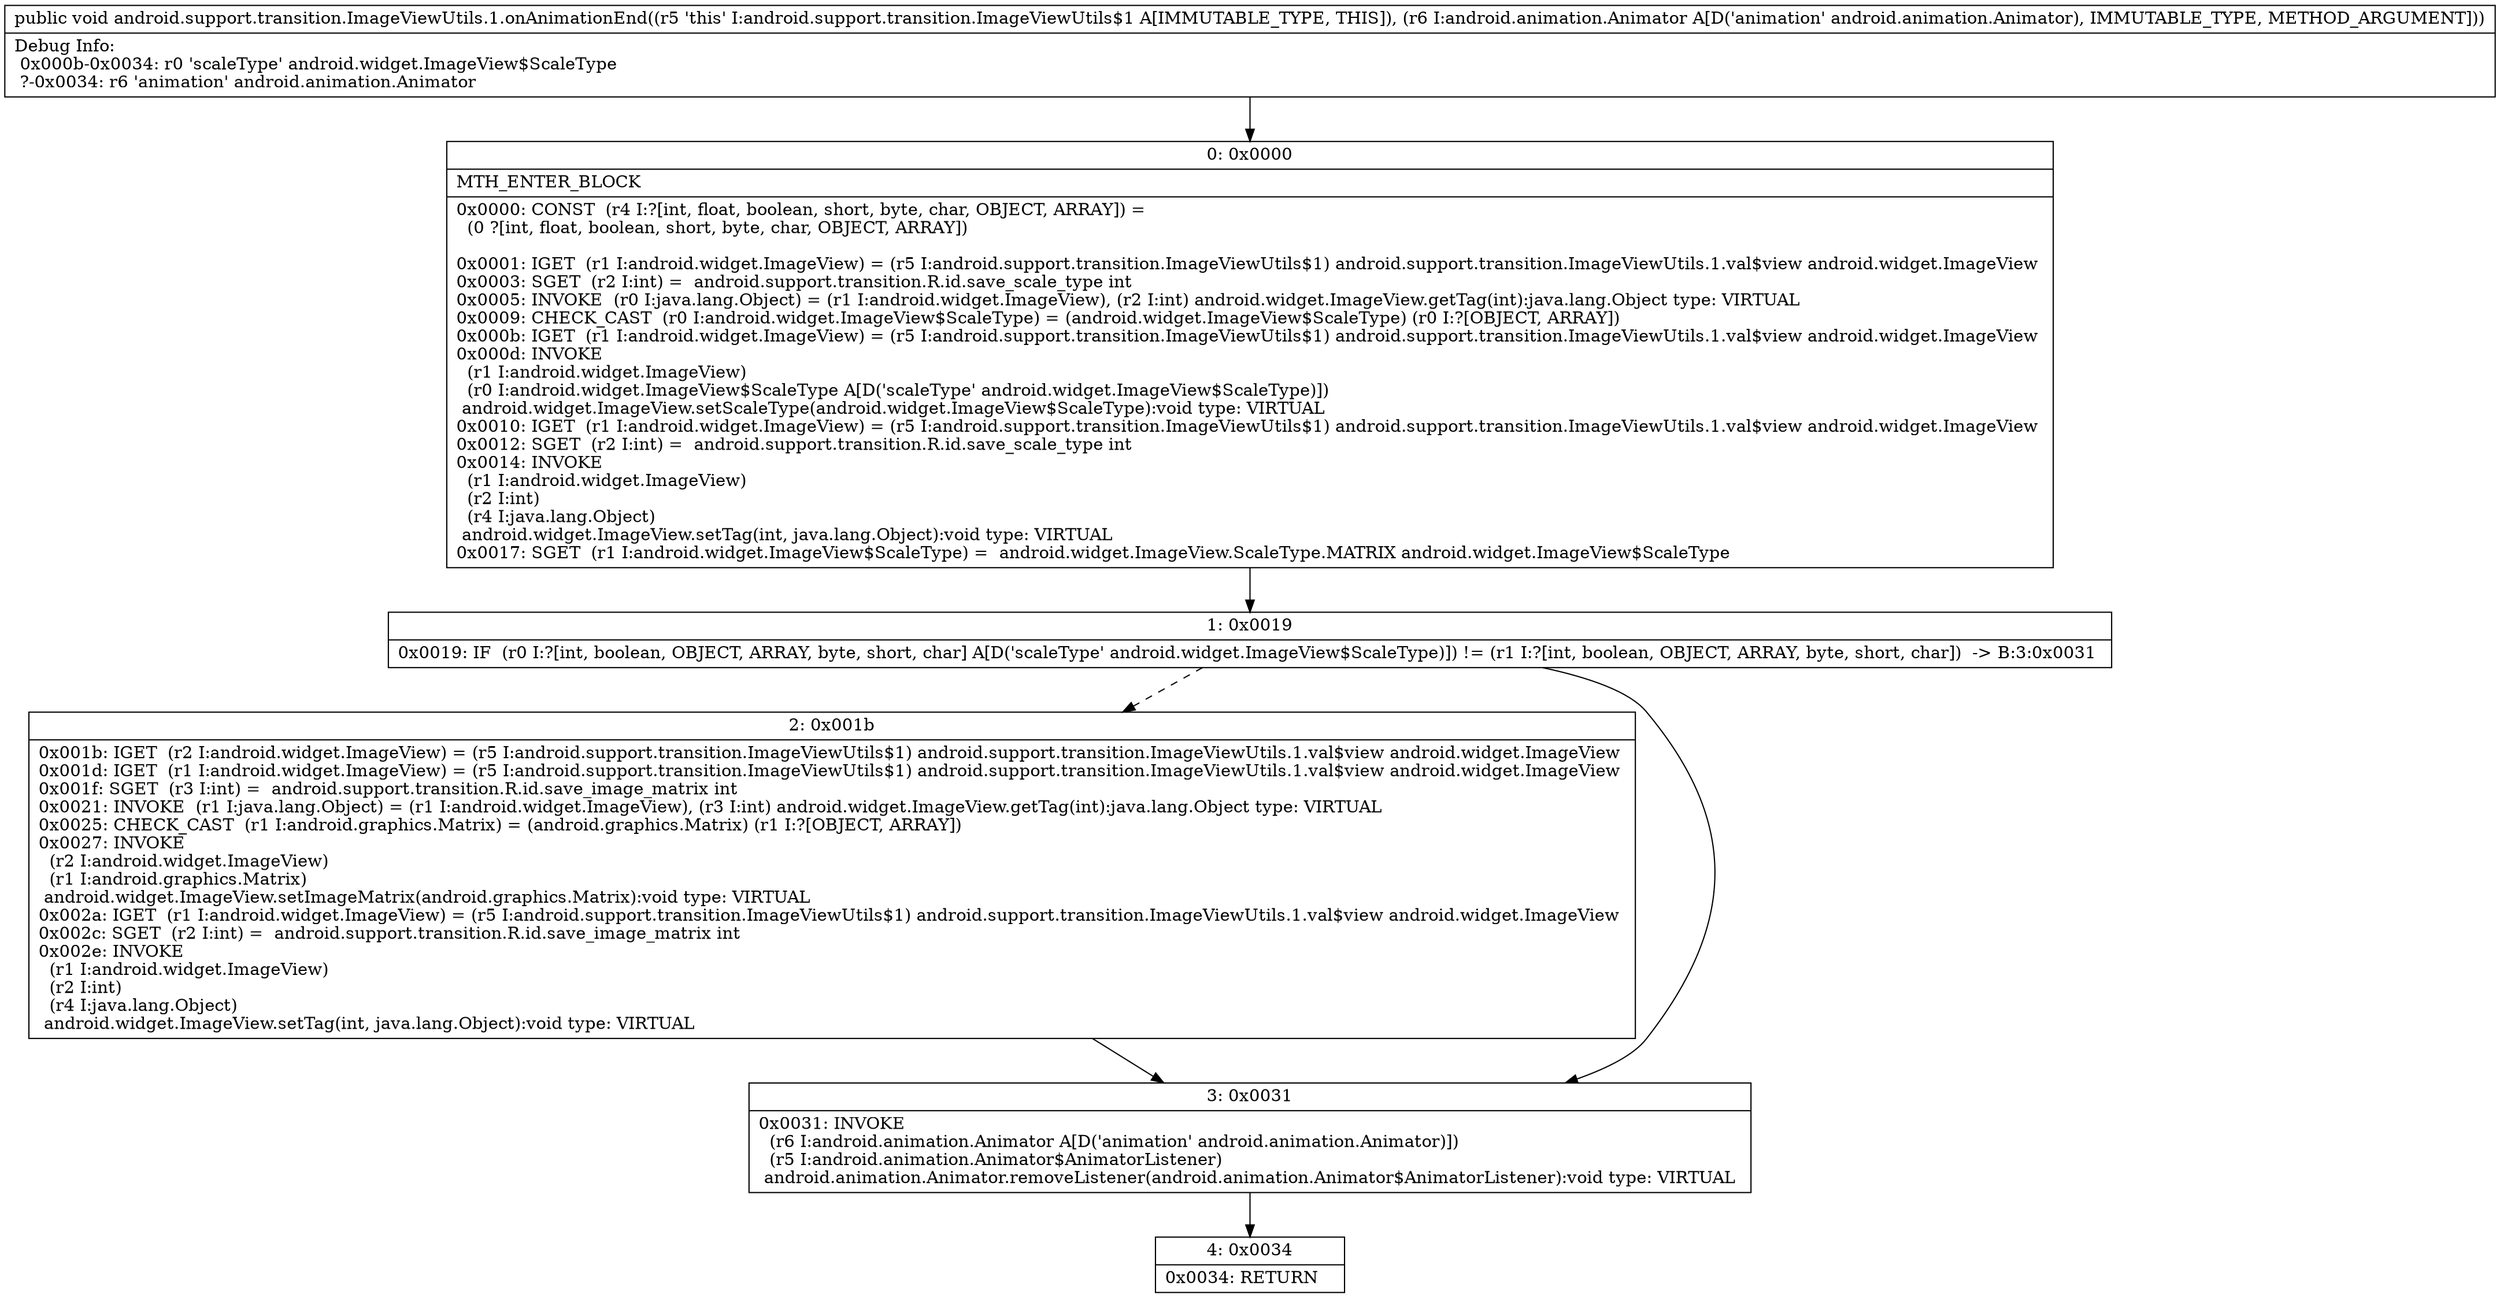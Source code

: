 digraph "CFG forandroid.support.transition.ImageViewUtils.1.onAnimationEnd(Landroid\/animation\/Animator;)V" {
Node_0 [shape=record,label="{0\:\ 0x0000|MTH_ENTER_BLOCK\l|0x0000: CONST  (r4 I:?[int, float, boolean, short, byte, char, OBJECT, ARRAY]) = \l  (0 ?[int, float, boolean, short, byte, char, OBJECT, ARRAY])\l \l0x0001: IGET  (r1 I:android.widget.ImageView) = (r5 I:android.support.transition.ImageViewUtils$1) android.support.transition.ImageViewUtils.1.val$view android.widget.ImageView \l0x0003: SGET  (r2 I:int) =  android.support.transition.R.id.save_scale_type int \l0x0005: INVOKE  (r0 I:java.lang.Object) = (r1 I:android.widget.ImageView), (r2 I:int) android.widget.ImageView.getTag(int):java.lang.Object type: VIRTUAL \l0x0009: CHECK_CAST  (r0 I:android.widget.ImageView$ScaleType) = (android.widget.ImageView$ScaleType) (r0 I:?[OBJECT, ARRAY]) \l0x000b: IGET  (r1 I:android.widget.ImageView) = (r5 I:android.support.transition.ImageViewUtils$1) android.support.transition.ImageViewUtils.1.val$view android.widget.ImageView \l0x000d: INVOKE  \l  (r1 I:android.widget.ImageView)\l  (r0 I:android.widget.ImageView$ScaleType A[D('scaleType' android.widget.ImageView$ScaleType)])\l android.widget.ImageView.setScaleType(android.widget.ImageView$ScaleType):void type: VIRTUAL \l0x0010: IGET  (r1 I:android.widget.ImageView) = (r5 I:android.support.transition.ImageViewUtils$1) android.support.transition.ImageViewUtils.1.val$view android.widget.ImageView \l0x0012: SGET  (r2 I:int) =  android.support.transition.R.id.save_scale_type int \l0x0014: INVOKE  \l  (r1 I:android.widget.ImageView)\l  (r2 I:int)\l  (r4 I:java.lang.Object)\l android.widget.ImageView.setTag(int, java.lang.Object):void type: VIRTUAL \l0x0017: SGET  (r1 I:android.widget.ImageView$ScaleType) =  android.widget.ImageView.ScaleType.MATRIX android.widget.ImageView$ScaleType \l}"];
Node_1 [shape=record,label="{1\:\ 0x0019|0x0019: IF  (r0 I:?[int, boolean, OBJECT, ARRAY, byte, short, char] A[D('scaleType' android.widget.ImageView$ScaleType)]) != (r1 I:?[int, boolean, OBJECT, ARRAY, byte, short, char])  \-\> B:3:0x0031 \l}"];
Node_2 [shape=record,label="{2\:\ 0x001b|0x001b: IGET  (r2 I:android.widget.ImageView) = (r5 I:android.support.transition.ImageViewUtils$1) android.support.transition.ImageViewUtils.1.val$view android.widget.ImageView \l0x001d: IGET  (r1 I:android.widget.ImageView) = (r5 I:android.support.transition.ImageViewUtils$1) android.support.transition.ImageViewUtils.1.val$view android.widget.ImageView \l0x001f: SGET  (r3 I:int) =  android.support.transition.R.id.save_image_matrix int \l0x0021: INVOKE  (r1 I:java.lang.Object) = (r1 I:android.widget.ImageView), (r3 I:int) android.widget.ImageView.getTag(int):java.lang.Object type: VIRTUAL \l0x0025: CHECK_CAST  (r1 I:android.graphics.Matrix) = (android.graphics.Matrix) (r1 I:?[OBJECT, ARRAY]) \l0x0027: INVOKE  \l  (r2 I:android.widget.ImageView)\l  (r1 I:android.graphics.Matrix)\l android.widget.ImageView.setImageMatrix(android.graphics.Matrix):void type: VIRTUAL \l0x002a: IGET  (r1 I:android.widget.ImageView) = (r5 I:android.support.transition.ImageViewUtils$1) android.support.transition.ImageViewUtils.1.val$view android.widget.ImageView \l0x002c: SGET  (r2 I:int) =  android.support.transition.R.id.save_image_matrix int \l0x002e: INVOKE  \l  (r1 I:android.widget.ImageView)\l  (r2 I:int)\l  (r4 I:java.lang.Object)\l android.widget.ImageView.setTag(int, java.lang.Object):void type: VIRTUAL \l}"];
Node_3 [shape=record,label="{3\:\ 0x0031|0x0031: INVOKE  \l  (r6 I:android.animation.Animator A[D('animation' android.animation.Animator)])\l  (r5 I:android.animation.Animator$AnimatorListener)\l android.animation.Animator.removeListener(android.animation.Animator$AnimatorListener):void type: VIRTUAL \l}"];
Node_4 [shape=record,label="{4\:\ 0x0034|0x0034: RETURN   \l}"];
MethodNode[shape=record,label="{public void android.support.transition.ImageViewUtils.1.onAnimationEnd((r5 'this' I:android.support.transition.ImageViewUtils$1 A[IMMUTABLE_TYPE, THIS]), (r6 I:android.animation.Animator A[D('animation' android.animation.Animator), IMMUTABLE_TYPE, METHOD_ARGUMENT]))  | Debug Info:\l  0x000b\-0x0034: r0 'scaleType' android.widget.ImageView$ScaleType\l  ?\-0x0034: r6 'animation' android.animation.Animator\l}"];
MethodNode -> Node_0;
Node_0 -> Node_1;
Node_1 -> Node_2[style=dashed];
Node_1 -> Node_3;
Node_2 -> Node_3;
Node_3 -> Node_4;
}

